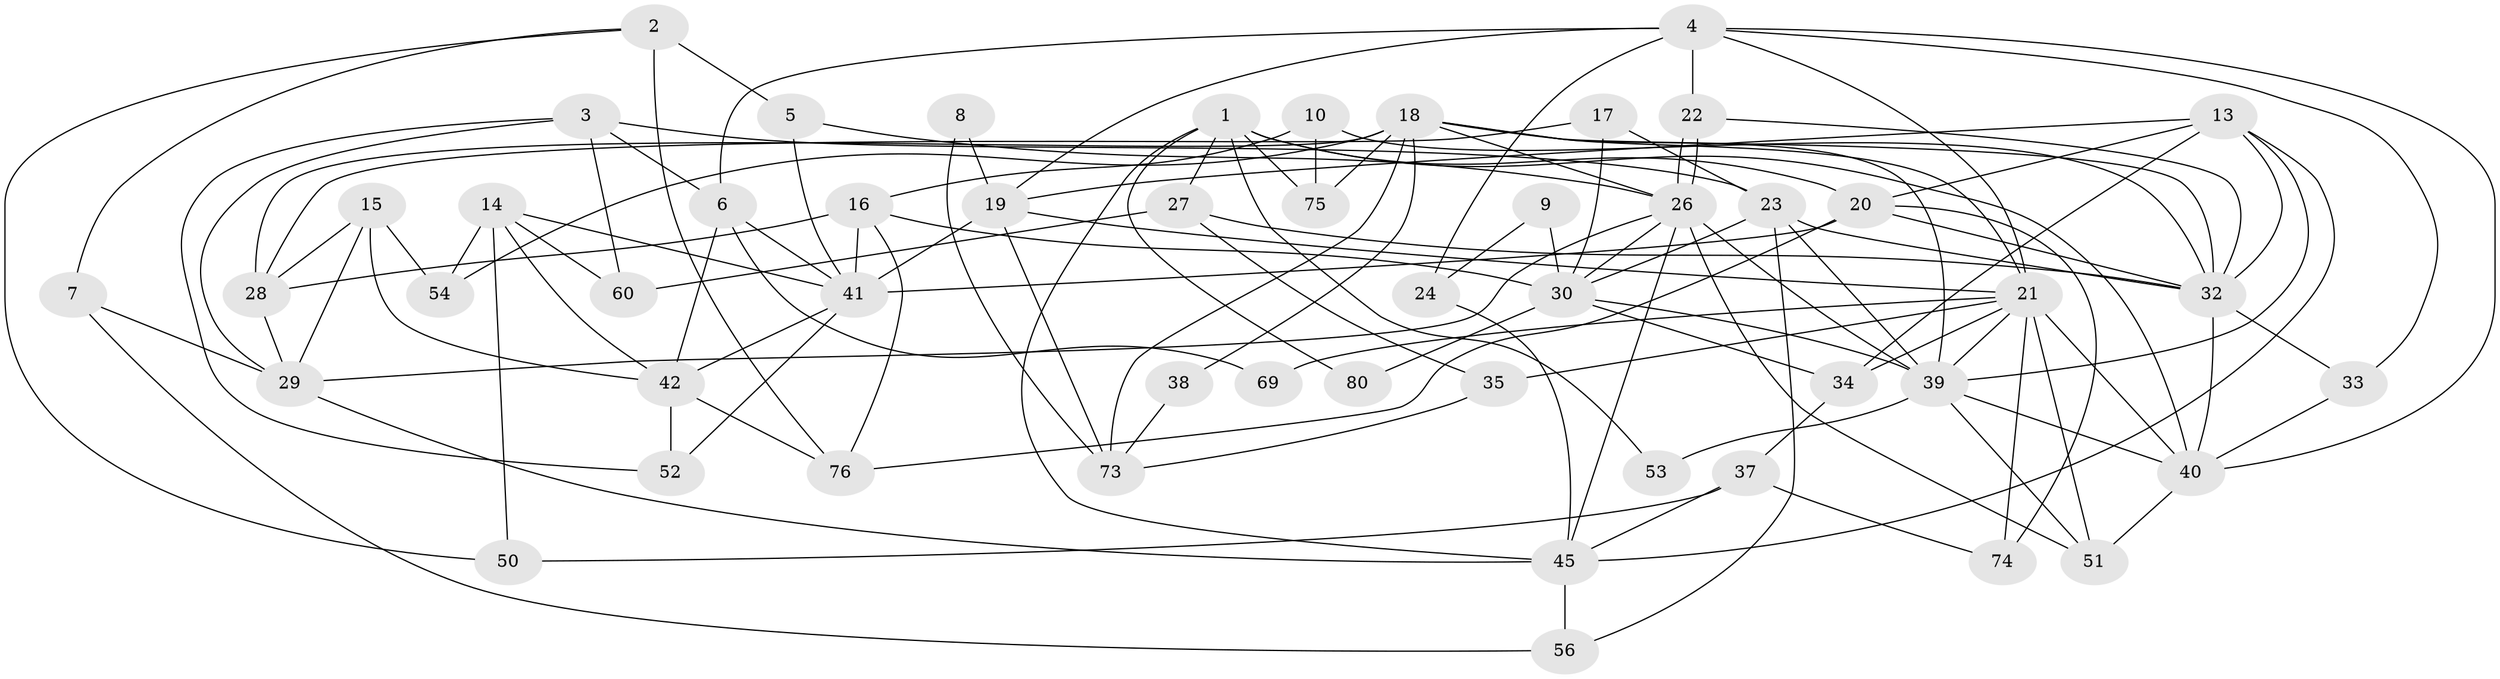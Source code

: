 // original degree distribution, {4: 0.25, 2: 0.125, 3: 0.3125, 6: 0.1, 5: 0.15, 8: 0.025, 7: 0.0375}
// Generated by graph-tools (version 1.1) at 2025/11/02/27/25 16:11:17]
// undirected, 51 vertices, 121 edges
graph export_dot {
graph [start="1"]
  node [color=gray90,style=filled];
  1 [super="+47"];
  2 [super="+12"];
  3 [super="+44"];
  4 [super="+66"];
  5 [super="+11"];
  6 [super="+57"];
  7;
  8;
  9;
  10 [super="+55"];
  13 [super="+67"];
  14 [super="+31"];
  15 [super="+25"];
  16 [super="+58"];
  17;
  18 [super="+48"];
  19 [super="+43"];
  20 [super="+59"];
  21 [super="+62"];
  22;
  23;
  24;
  26 [super="+61"];
  27;
  28 [super="+71"];
  29 [super="+78"];
  30 [super="+36"];
  32 [super="+63"];
  33;
  34 [super="+79"];
  35 [super="+65"];
  37 [super="+70"];
  38;
  39 [super="+77"];
  40 [super="+64"];
  41 [super="+68"];
  42 [super="+49"];
  45 [super="+46"];
  50;
  51 [super="+72"];
  52;
  53;
  54;
  56;
  60;
  69;
  73;
  74;
  75;
  76;
  80;
  1 -- 20;
  1 -- 53;
  1 -- 45;
  1 -- 80;
  1 -- 40;
  1 -- 75;
  1 -- 27;
  2 -- 50;
  2 -- 5 [weight=2];
  2 -- 76;
  2 -- 7;
  3 -- 23 [weight=2];
  3 -- 60;
  3 -- 52;
  3 -- 6 [weight=2];
  3 -- 29;
  4 -- 6;
  4 -- 24;
  4 -- 33;
  4 -- 22;
  4 -- 21;
  4 -- 40;
  4 -- 19;
  5 -- 26;
  5 -- 41;
  6 -- 42;
  6 -- 41;
  6 -- 69;
  7 -- 56;
  7 -- 29;
  8 -- 73;
  8 -- 19;
  9 -- 24;
  9 -- 30;
  10 -- 32;
  10 -- 75;
  10 -- 16 [weight=2];
  13 -- 19;
  13 -- 39;
  13 -- 32;
  13 -- 45;
  13 -- 20;
  13 -- 34;
  14 -- 41;
  14 -- 54;
  14 -- 50;
  14 -- 60;
  14 -- 42;
  15 -- 54;
  15 -- 42;
  15 -- 28;
  15 -- 29;
  16 -- 41;
  16 -- 30;
  16 -- 76;
  16 -- 28;
  17 -- 23;
  17 -- 30;
  17 -- 28;
  18 -- 26;
  18 -- 38;
  18 -- 54;
  18 -- 73;
  18 -- 75;
  18 -- 28;
  18 -- 21;
  18 -- 32;
  18 -- 39;
  19 -- 73;
  19 -- 21;
  19 -- 41;
  20 -- 32;
  20 -- 41;
  20 -- 74;
  20 -- 76;
  21 -- 74;
  21 -- 51;
  21 -- 69;
  21 -- 39;
  21 -- 35;
  21 -- 40;
  21 -- 34;
  22 -- 26;
  22 -- 26;
  22 -- 32;
  23 -- 39;
  23 -- 30 [weight=2];
  23 -- 32;
  23 -- 56;
  24 -- 45;
  26 -- 39;
  26 -- 29;
  26 -- 51;
  26 -- 30;
  26 -- 45;
  27 -- 35;
  27 -- 60;
  27 -- 32;
  28 -- 29;
  29 -- 45;
  30 -- 39;
  30 -- 80;
  30 -- 34;
  32 -- 33;
  32 -- 40;
  33 -- 40;
  34 -- 37;
  35 -- 73;
  37 -- 50;
  37 -- 74;
  37 -- 45;
  38 -- 73;
  39 -- 53;
  39 -- 40;
  39 -- 51;
  40 -- 51;
  41 -- 52;
  41 -- 42;
  42 -- 76;
  42 -- 52;
  45 -- 56;
}
